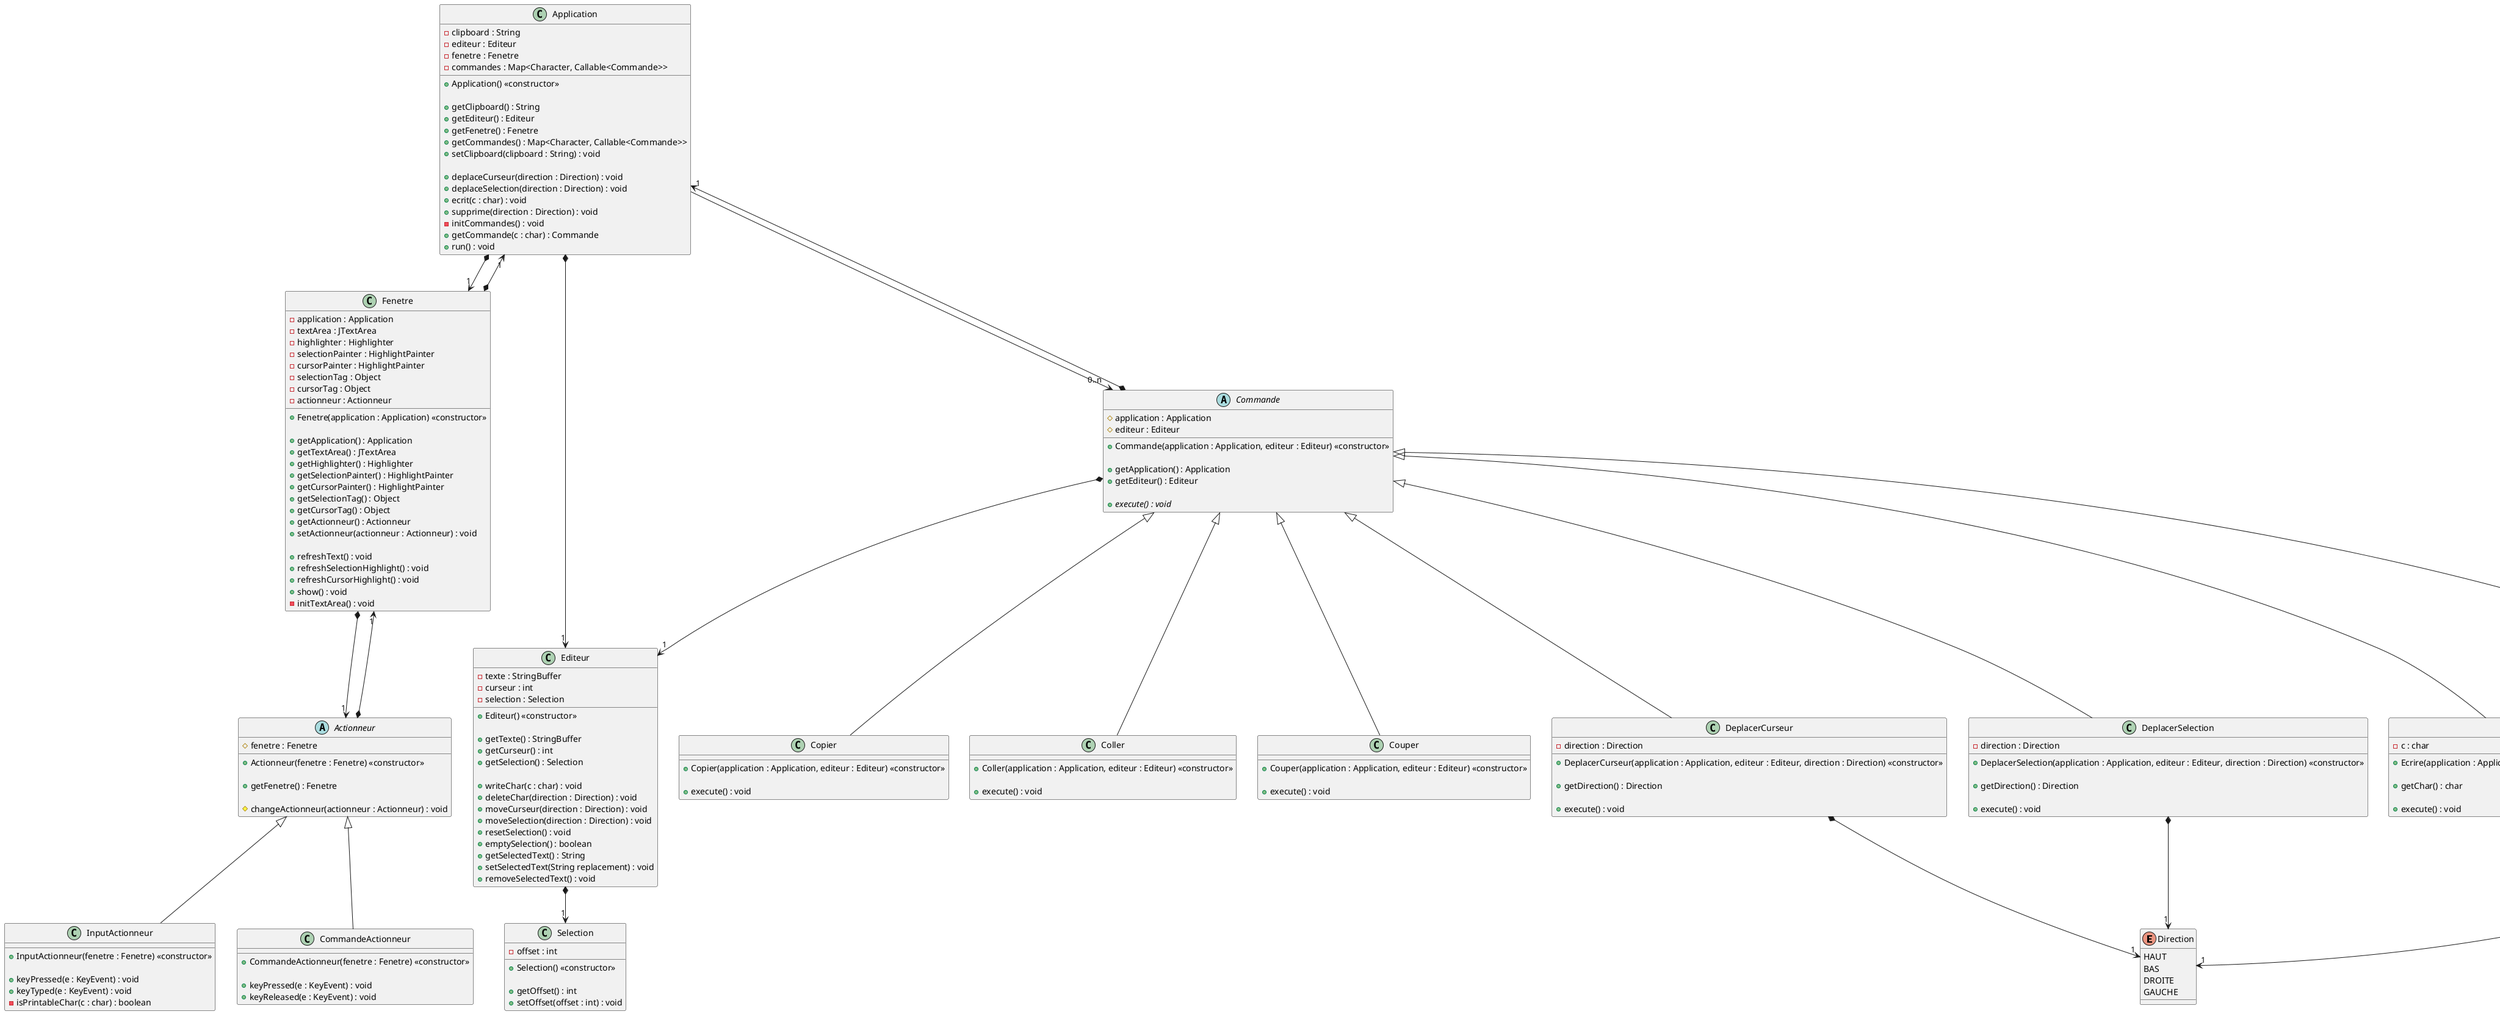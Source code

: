 @startuml classe

enum "Direction"{
    HAUT 
    BAS
    DROITE
    GAUCHE
}

class "Application"{
    -clipboard : String
    -editeur : Editeur
    -fenetre : Fenetre
    -commandes : Map<Character, Callable<Commande>>

    +Application() <<constructor>>

    +getClipboard() : String
    +getEditeur() : Editeur
    +getFenetre() : Fenetre
    +getCommandes() : Map<Character, Callable<Commande>>
    +setClipboard(clipboard : String) : void

    +deplaceCurseur(direction : Direction) : void
    +deplaceSelection(direction : Direction) : void
    +ecrit(c : char) : void
    +supprime(direction : Direction) : void
    -initCommandes() : void
    +getCommande(c : char) : Commande
    +run() : void
}

class "Fenetre"{
    -application : Application
    -textArea : JTextArea
    -highlighter : Highlighter
    -selectionPainter : HighlightPainter
    -cursorPainter : HighlightPainter
    -selectionTag : Object
    -cursorTag : Object
    -actionneur : Actionneur

    +Fenetre(application : Application) <<constructor>>
    
    +getApplication() : Application
    +getTextArea() : JTextArea
    +getHighlighter() : Highlighter
    +getSelectionPainter() : HighlightPainter
    +getCursorPainter() : HighlightPainter
    +getSelectionTag() : Object
    +getCursorTag() : Object
    +getActionneur() : Actionneur
    +setActionneur(actionneur : Actionneur) : void

    +refreshText() : void
    +refreshSelectionHighlight() : void
    +refreshCursorHighlight() : void
    +show() : void
    -initTextArea() : void
}

abstract class "Actionneur"{
    #fenetre : Fenetre

    +Actionneur(fenetre : Fenetre) <<constructor>>

    +getFenetre() : Fenetre

    #changeActionneur(actionneur : Actionneur) : void
}

class "InputActionneur"{
    +InputActionneur(fenetre : Fenetre) <<constructor>>

    +keyPressed(e : KeyEvent) : void
    +keyTyped(e : KeyEvent) : void
    -isPrintableChar(c : char) : boolean
}

class "CommandeActionneur"{
    +CommandeActionneur(fenetre : Fenetre) <<constructor>>

    +keyPressed(e : KeyEvent) : void
    +keyReleased(e : KeyEvent) : void
}

class "Editeur"{
    -texte : StringBuffer
    -curseur : int
    -selection : Selection

    +Editeur() <<constructor>>
    
    +getTexte() : StringBuffer
    +getCurseur() : int
    +getSelection() : Selection

    +writeChar(c : char) : void
    +deleteChar(direction : Direction) : void
    +moveCurseur(direction : Direction) : void
    +moveSelection(direction : Direction) : void
    +resetSelection() : void
    +emptySelection() : boolean
    +getSelectedText() : String
    +setSelectedText(String replacement) : void
    +removeSelectedText() : void
}

class "Selection"{
    -offset : int

    +Selection() <<constructor>>

    +getOffset() : int
    +setOffset(offset : int) : void
}

abstract class "Commande"{
    #application : Application
    #editeur : Editeur

    +Commande(application : Application, editeur : Editeur) <<constructor>>
    
    +getApplication() : Application
    +getEditeur() : Editeur
    
    {abstract}+execute() : void
}

class "Copier"{
    +Copier(application : Application, editeur : Editeur) <<constructor>>
    
    +execute() : void
}

class "Coller"{
    +Coller(application : Application, editeur : Editeur) <<constructor>>
    
    +execute() : void
}

class "Couper"{
    +Couper(application : Application, editeur : Editeur) <<constructor>>
    
    +execute() : void
}

class "DeplacerCurseur"{
    -direction : Direction
    
    +DeplacerCurseur(application : Application, editeur : Editeur, direction : Direction) <<constructor>>
    
    +getDirection() : Direction

    +execute() : void
}

class "DeplacerSelection"{
    -direction : Direction

    +DeplacerSelection(application : Application, editeur : Editeur, direction : Direction) <<constructor>>
    
    +getDirection() : Direction

    +execute() : void
}

class "Ecrire"{
    -c : char
    
    +Ecrire(application : Application, editeur : Editeur, c : char) <<constructor>>
    
    +getChar() : char
    
    +execute() : void
}

class "Supprimer"{
    -direction : Direction

    +Supprimer(application : Application, editeur : Editeur, direction : Direction) <<constructor>>
    
    +getDirection() : Direction
    
    +execute() : void
}

Application *-->"1" Editeur
Application *-->"1" Fenetre
Application -->"0..n" Commande
Fenetre *-->"1" Actionneur
Fenetre "1"<--* Actionneur
Fenetre *-->"1" Application
Application "1"<--* Commande
Editeur *-->"1" Selection
Commande *-->"1" Editeur

DeplacerCurseur *-->"1" Direction
DeplacerSelection *-->"1" Direction
Supprimer *-->"1" Direction

Commande <|-- Copier
Commande <|-- Couper
Commande <|-- Coller
Commande <|-- DeplacerCurseur
Commande <|-- DeplacerSelection
Commande <|-- Ecrire
Commande <|-- Supprimer

Actionneur <|-- InputActionneur
Actionneur <|-- CommandeActionneur
@enduml